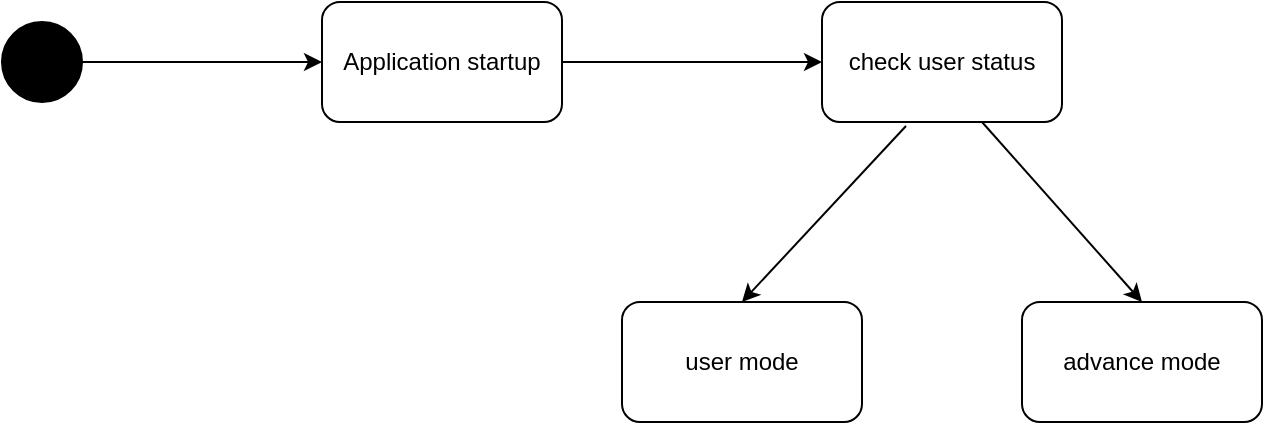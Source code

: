 <mxfile version="16.5.1" type="device"><diagram id="NQ7lytzz9F-fQDxLHnKd" name="‫עמוד-1‬"><mxGraphModel dx="1298" dy="811" grid="1" gridSize="10" guides="1" tooltips="1" connect="1" arrows="1" fold="1" page="1" pageScale="1" pageWidth="827" pageHeight="1169" math="0" shadow="0"><root><mxCell id="0"/><mxCell id="1" parent="0"/><mxCell id="UTvS_HS550X9Thx6i7Dp-3" style="edgeStyle=orthogonalEdgeStyle;rounded=0;orthogonalLoop=1;jettySize=auto;html=1;entryX=0;entryY=0.5;entryDx=0;entryDy=0;" parent="1" source="UTvS_HS550X9Thx6i7Dp-1" target="UTvS_HS550X9Thx6i7Dp-2" edge="1"><mxGeometry relative="1" as="geometry"><Array as="points"><mxPoint x="95" y="160"/></Array></mxGeometry></mxCell><mxCell id="UTvS_HS550X9Thx6i7Dp-1" value="" style="ellipse;shape=doubleEllipse;whiteSpace=wrap;html=1;aspect=fixed;fillColor=#000000;" parent="1" vertex="1"><mxGeometry x="50" y="140" width="40" height="40" as="geometry"/></mxCell><mxCell id="UTvS_HS550X9Thx6i7Dp-5" style="edgeStyle=orthogonalEdgeStyle;rounded=0;orthogonalLoop=1;jettySize=auto;html=1;" parent="1" source="UTvS_HS550X9Thx6i7Dp-2" target="UTvS_HS550X9Thx6i7Dp-4" edge="1"><mxGeometry relative="1" as="geometry"/></mxCell><mxCell id="UTvS_HS550X9Thx6i7Dp-2" value="Application startup" style="rounded=1;whiteSpace=wrap;html=1;" parent="1" vertex="1"><mxGeometry x="210" y="130" width="120" height="60" as="geometry"/></mxCell><mxCell id="UTvS_HS550X9Thx6i7Dp-4" value="check user status" style="rounded=1;whiteSpace=wrap;html=1;" parent="1" vertex="1"><mxGeometry x="460" y="130" width="120" height="60" as="geometry"/></mxCell><mxCell id="UTvS_HS550X9Thx6i7Dp-6" value="advance mode" style="rounded=1;whiteSpace=wrap;html=1;" parent="1" vertex="1"><mxGeometry x="560" y="280" width="120" height="60" as="geometry"/></mxCell><mxCell id="UTvS_HS550X9Thx6i7Dp-7" value="user mode" style="rounded=1;whiteSpace=wrap;html=1;" parent="1" vertex="1"><mxGeometry x="360" y="280" width="120" height="60" as="geometry"/></mxCell><mxCell id="UTvS_HS550X9Thx6i7Dp-11" value="" style="endArrow=classic;html=1;rounded=0;entryX=0.5;entryY=0;entryDx=0;entryDy=0;" parent="1" target="UTvS_HS550X9Thx6i7Dp-6" edge="1"><mxGeometry width="50" height="50" relative="1" as="geometry"><mxPoint x="540" y="190" as="sourcePoint"/><mxPoint x="590" y="140" as="targetPoint"/></mxGeometry></mxCell><mxCell id="UTvS_HS550X9Thx6i7Dp-12" value="" style="endArrow=classic;html=1;rounded=0;entryX=0.5;entryY=0;entryDx=0;entryDy=0;exitX=0.35;exitY=1.033;exitDx=0;exitDy=0;exitPerimeter=0;" parent="1" source="UTvS_HS550X9Thx6i7Dp-4" target="UTvS_HS550X9Thx6i7Dp-7" edge="1"><mxGeometry width="50" height="50" relative="1" as="geometry"><mxPoint x="480" y="190" as="sourcePoint"/><mxPoint x="560" y="280" as="targetPoint"/></mxGeometry></mxCell></root></mxGraphModel></diagram></mxfile>